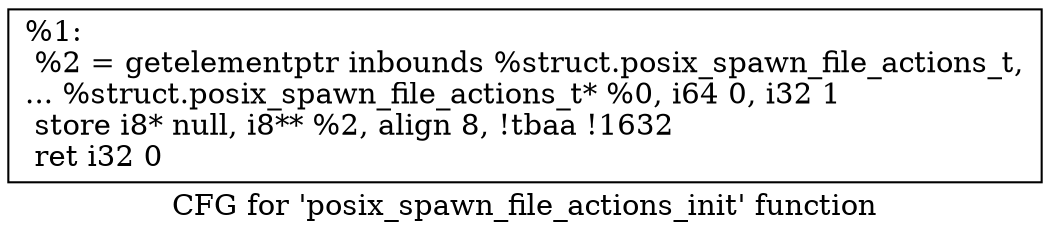 digraph "CFG for 'posix_spawn_file_actions_init' function" {
	label="CFG for 'posix_spawn_file_actions_init' function";

	Node0x1be1570 [shape=record,label="{%1:\l  %2 = getelementptr inbounds %struct.posix_spawn_file_actions_t,\l... %struct.posix_spawn_file_actions_t* %0, i64 0, i32 1\l  store i8* null, i8** %2, align 8, !tbaa !1632\l  ret i32 0\l}"];
}
